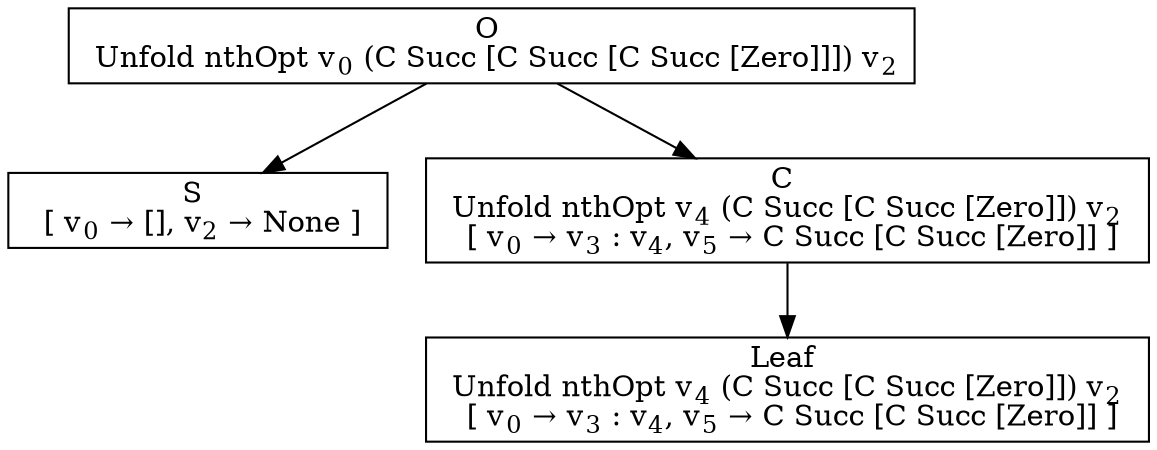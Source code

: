 digraph {
    graph [rankdir=TB
          ,bgcolor=transparent];
    node [shape=box
         ,fillcolor=white
         ,style=filled];
    0 [label=<O <BR/> Unfold nthOpt v<SUB>0</SUB> (C Succ [C Succ [C Succ [Zero]]]) v<SUB>2</SUB>>];
    1 [label=<S <BR/>  [ v<SUB>0</SUB> &rarr; [], v<SUB>2</SUB> &rarr; None ] >];
    2 [label=<C <BR/> Unfold nthOpt v<SUB>4</SUB> (C Succ [C Succ [Zero]]) v<SUB>2</SUB> <BR/>  [ v<SUB>0</SUB> &rarr; v<SUB>3</SUB> : v<SUB>4</SUB>, v<SUB>5</SUB> &rarr; C Succ [C Succ [Zero]] ] >];
    3 [label=<Leaf <BR/> Unfold nthOpt v<SUB>4</SUB> (C Succ [C Succ [Zero]]) v<SUB>2</SUB> <BR/>  [ v<SUB>0</SUB> &rarr; v<SUB>3</SUB> : v<SUB>4</SUB>, v<SUB>5</SUB> &rarr; C Succ [C Succ [Zero]] ] >];
    0 -> 1 [label=""];
    0 -> 2 [label=""];
    2 -> 3 [label=""];
}